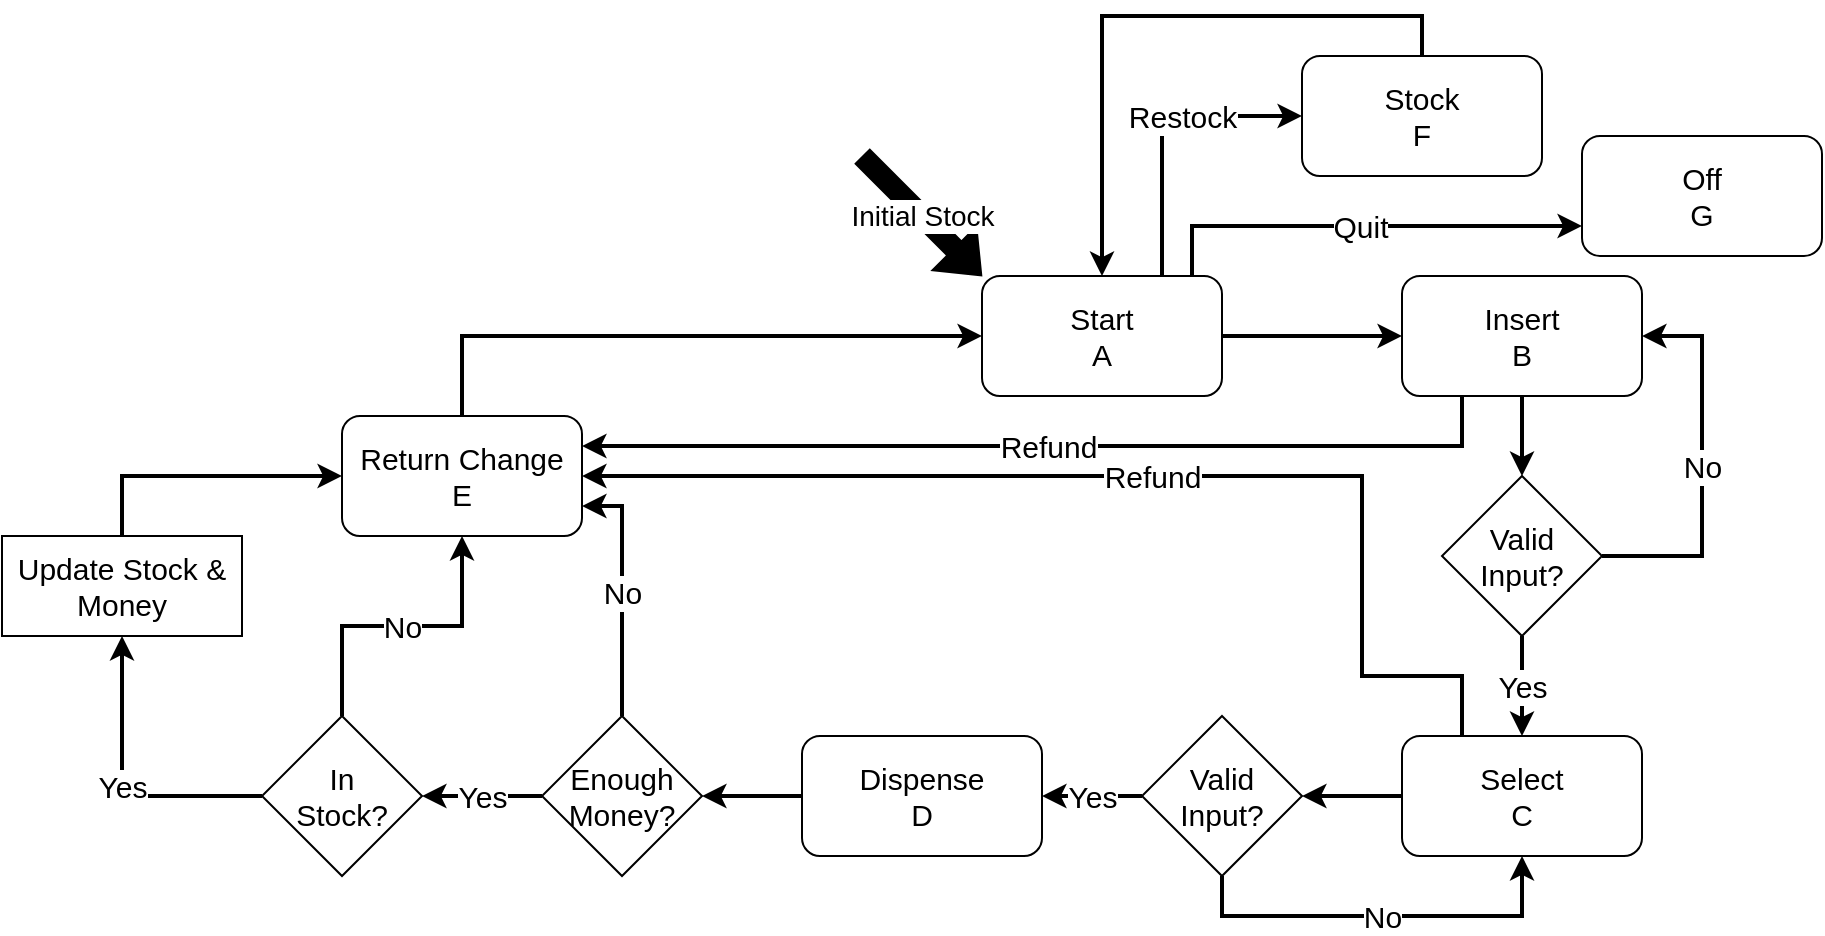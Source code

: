 <mxfile version="22.0.3" type="device">
  <diagram name="Page-1" id="rAL7D_Al8rQIMjxvoCSc">
    <mxGraphModel dx="1948" dy="940" grid="1" gridSize="10" guides="1" tooltips="1" connect="1" arrows="1" fold="1" page="1" pageScale="1" pageWidth="850" pageHeight="1100" math="0" shadow="0">
      <root>
        <mxCell id="0" />
        <mxCell id="1" parent="0" />
        <mxCell id="H48Pn1UmAquOazkaFeYZ-1" value="Initial Stock" style="shape=flexArrow;endArrow=classic;html=1;rounded=0;fillColor=#000000;fontSize=14;" edge="1" parent="1">
          <mxGeometry width="50" height="50" relative="1" as="geometry">
            <mxPoint x="200" y="160" as="sourcePoint" />
            <mxPoint x="260" y="220" as="targetPoint" />
          </mxGeometry>
        </mxCell>
        <mxCell id="H48Pn1UmAquOazkaFeYZ-4" value="Restock" style="edgeStyle=orthogonalEdgeStyle;rounded=0;orthogonalLoop=1;jettySize=auto;html=1;exitX=0.75;exitY=0;exitDx=0;exitDy=0;entryX=0;entryY=0.5;entryDx=0;entryDy=0;fontSize=15;strokeWidth=2;" edge="1" parent="1" source="H48Pn1UmAquOazkaFeYZ-2" target="H48Pn1UmAquOazkaFeYZ-3">
          <mxGeometry x="0.2" relative="1" as="geometry">
            <mxPoint as="offset" />
          </mxGeometry>
        </mxCell>
        <mxCell id="H48Pn1UmAquOazkaFeYZ-7" style="edgeStyle=orthogonalEdgeStyle;rounded=0;orthogonalLoop=1;jettySize=auto;html=1;exitX=1;exitY=0.5;exitDx=0;exitDy=0;entryX=0;entryY=0.5;entryDx=0;entryDy=0;strokeWidth=2;" edge="1" parent="1" source="H48Pn1UmAquOazkaFeYZ-2" target="H48Pn1UmAquOazkaFeYZ-6">
          <mxGeometry relative="1" as="geometry" />
        </mxCell>
        <mxCell id="H48Pn1UmAquOazkaFeYZ-38" value="Quit" style="edgeStyle=orthogonalEdgeStyle;rounded=0;orthogonalLoop=1;jettySize=auto;html=1;exitX=0.875;exitY=0.017;exitDx=0;exitDy=0;entryX=0;entryY=0.75;entryDx=0;entryDy=0;strokeWidth=2;fontSize=15;exitPerimeter=0;" edge="1" parent="1" source="H48Pn1UmAquOazkaFeYZ-2" target="H48Pn1UmAquOazkaFeYZ-36">
          <mxGeometry relative="1" as="geometry" />
        </mxCell>
        <mxCell id="H48Pn1UmAquOazkaFeYZ-2" value="Start&lt;br style=&quot;font-size: 15px;&quot;&gt;A" style="rounded=1;whiteSpace=wrap;html=1;fontSize=15;" vertex="1" parent="1">
          <mxGeometry x="260" y="220" width="120" height="60" as="geometry" />
        </mxCell>
        <mxCell id="H48Pn1UmAquOazkaFeYZ-5" style="edgeStyle=orthogonalEdgeStyle;rounded=0;orthogonalLoop=1;jettySize=auto;html=1;exitX=0.5;exitY=0;exitDx=0;exitDy=0;strokeWidth=2;" edge="1" parent="1" source="H48Pn1UmAquOazkaFeYZ-3" target="H48Pn1UmAquOazkaFeYZ-2">
          <mxGeometry relative="1" as="geometry" />
        </mxCell>
        <mxCell id="H48Pn1UmAquOazkaFeYZ-3" value="Stock&lt;br&gt;F" style="rounded=1;whiteSpace=wrap;html=1;fontSize=15;" vertex="1" parent="1">
          <mxGeometry x="420" y="110" width="120" height="60" as="geometry" />
        </mxCell>
        <mxCell id="H48Pn1UmAquOazkaFeYZ-9" style="edgeStyle=orthogonalEdgeStyle;rounded=0;orthogonalLoop=1;jettySize=auto;html=1;exitX=0.5;exitY=1;exitDx=0;exitDy=0;entryX=0.5;entryY=0;entryDx=0;entryDy=0;strokeWidth=2;" edge="1" parent="1" source="H48Pn1UmAquOazkaFeYZ-6" target="H48Pn1UmAquOazkaFeYZ-8">
          <mxGeometry relative="1" as="geometry" />
        </mxCell>
        <mxCell id="H48Pn1UmAquOazkaFeYZ-28" value="Refund" style="edgeStyle=orthogonalEdgeStyle;rounded=0;orthogonalLoop=1;jettySize=auto;html=1;exitX=0.25;exitY=1;exitDx=0;exitDy=0;entryX=1;entryY=0.25;entryDx=0;entryDy=0;fontSize=15;strokeWidth=2;" edge="1" parent="1" source="H48Pn1UmAquOazkaFeYZ-6" target="H48Pn1UmAquOazkaFeYZ-16">
          <mxGeometry relative="1" as="geometry" />
        </mxCell>
        <mxCell id="H48Pn1UmAquOazkaFeYZ-6" value="Insert&lt;br&gt;B" style="rounded=1;whiteSpace=wrap;html=1;fontSize=15;" vertex="1" parent="1">
          <mxGeometry x="470" y="220" width="120" height="60" as="geometry" />
        </mxCell>
        <mxCell id="H48Pn1UmAquOazkaFeYZ-11" value="No" style="edgeStyle=orthogonalEdgeStyle;rounded=0;orthogonalLoop=1;jettySize=auto;html=1;exitX=1;exitY=0.5;exitDx=0;exitDy=0;entryX=1;entryY=0.5;entryDx=0;entryDy=0;strokeWidth=2;fontSize=15;" edge="1" parent="1" source="H48Pn1UmAquOazkaFeYZ-8" target="H48Pn1UmAquOazkaFeYZ-6">
          <mxGeometry relative="1" as="geometry">
            <Array as="points">
              <mxPoint x="620" y="360" />
              <mxPoint x="620" y="250" />
            </Array>
          </mxGeometry>
        </mxCell>
        <mxCell id="H48Pn1UmAquOazkaFeYZ-12" value="Yes" style="edgeStyle=orthogonalEdgeStyle;rounded=0;orthogonalLoop=1;jettySize=auto;html=1;exitX=0.5;exitY=1;exitDx=0;exitDy=0;fontSize=15;strokeWidth=2;entryX=0.5;entryY=0;entryDx=0;entryDy=0;" edge="1" parent="1" source="H48Pn1UmAquOazkaFeYZ-8" target="H48Pn1UmAquOazkaFeYZ-13">
          <mxGeometry relative="1" as="geometry">
            <mxPoint x="530" y="460" as="targetPoint" />
          </mxGeometry>
        </mxCell>
        <mxCell id="H48Pn1UmAquOazkaFeYZ-8" value="Valid&lt;br style=&quot;font-size: 15px;&quot;&gt;Input?" style="rhombus;whiteSpace=wrap;html=1;fontSize=15;" vertex="1" parent="1">
          <mxGeometry x="490" y="320" width="80" height="80" as="geometry" />
        </mxCell>
        <mxCell id="H48Pn1UmAquOazkaFeYZ-29" value="Refund" style="edgeStyle=orthogonalEdgeStyle;rounded=0;orthogonalLoop=1;jettySize=auto;html=1;exitX=0.25;exitY=0;exitDx=0;exitDy=0;entryX=1;entryY=0.5;entryDx=0;entryDy=0;strokeWidth=2;fontSize=15;" edge="1" parent="1" source="H48Pn1UmAquOazkaFeYZ-13" target="H48Pn1UmAquOazkaFeYZ-16">
          <mxGeometry relative="1" as="geometry">
            <Array as="points">
              <mxPoint x="500" y="420" />
              <mxPoint x="450" y="420" />
              <mxPoint x="450" y="320" />
            </Array>
          </mxGeometry>
        </mxCell>
        <mxCell id="H48Pn1UmAquOazkaFeYZ-31" style="edgeStyle=orthogonalEdgeStyle;rounded=0;orthogonalLoop=1;jettySize=auto;html=1;exitX=0;exitY=0.5;exitDx=0;exitDy=0;strokeWidth=2;" edge="1" parent="1" source="H48Pn1UmAquOazkaFeYZ-13" target="H48Pn1UmAquOazkaFeYZ-30">
          <mxGeometry relative="1" as="geometry" />
        </mxCell>
        <mxCell id="H48Pn1UmAquOazkaFeYZ-13" value="Select&lt;br&gt;C" style="rounded=1;whiteSpace=wrap;html=1;fontSize=15;" vertex="1" parent="1">
          <mxGeometry x="470" y="450" width="120" height="60" as="geometry" />
        </mxCell>
        <mxCell id="H48Pn1UmAquOazkaFeYZ-17" value="No" style="edgeStyle=orthogonalEdgeStyle;rounded=0;orthogonalLoop=1;jettySize=auto;html=1;exitX=0.5;exitY=0;exitDx=0;exitDy=0;entryX=1;entryY=0.75;entryDx=0;entryDy=0;strokeWidth=2;fontSize=15;" edge="1" parent="1" source="H48Pn1UmAquOazkaFeYZ-14" target="H48Pn1UmAquOazkaFeYZ-16">
          <mxGeometry relative="1" as="geometry" />
        </mxCell>
        <mxCell id="H48Pn1UmAquOazkaFeYZ-19" value="Yes" style="edgeStyle=orthogonalEdgeStyle;rounded=0;orthogonalLoop=1;jettySize=auto;html=1;exitX=0;exitY=0.5;exitDx=0;exitDy=0;fontSize=15;strokeWidth=2;" edge="1" parent="1" source="H48Pn1UmAquOazkaFeYZ-14" target="H48Pn1UmAquOazkaFeYZ-18">
          <mxGeometry relative="1" as="geometry" />
        </mxCell>
        <mxCell id="H48Pn1UmAquOazkaFeYZ-14" value="Enough&lt;br&gt;Money?" style="rhombus;whiteSpace=wrap;html=1;fontSize=15;" vertex="1" parent="1">
          <mxGeometry x="40" y="440" width="80" height="80" as="geometry" />
        </mxCell>
        <mxCell id="H48Pn1UmAquOazkaFeYZ-35" style="edgeStyle=orthogonalEdgeStyle;rounded=0;orthogonalLoop=1;jettySize=auto;html=1;exitX=0.5;exitY=0;exitDx=0;exitDy=0;entryX=0;entryY=0.5;entryDx=0;entryDy=0;strokeWidth=2;" edge="1" parent="1" source="H48Pn1UmAquOazkaFeYZ-16" target="H48Pn1UmAquOazkaFeYZ-2">
          <mxGeometry relative="1" as="geometry" />
        </mxCell>
        <mxCell id="H48Pn1UmAquOazkaFeYZ-16" value="Return Change&lt;br&gt;E" style="rounded=1;whiteSpace=wrap;html=1;fontSize=15;" vertex="1" parent="1">
          <mxGeometry x="-60" y="290" width="120" height="60" as="geometry" />
        </mxCell>
        <mxCell id="H48Pn1UmAquOazkaFeYZ-22" value="Yes" style="edgeStyle=orthogonalEdgeStyle;rounded=0;orthogonalLoop=1;jettySize=auto;html=1;exitX=0;exitY=0.5;exitDx=0;exitDy=0;fontSize=15;strokeWidth=2;entryX=0.5;entryY=1;entryDx=0;entryDy=0;" edge="1" parent="1" source="H48Pn1UmAquOazkaFeYZ-18" target="H48Pn1UmAquOazkaFeYZ-27">
          <mxGeometry relative="1" as="geometry">
            <mxPoint x="-220" y="470" as="targetPoint" />
          </mxGeometry>
        </mxCell>
        <mxCell id="H48Pn1UmAquOazkaFeYZ-26" value="No" style="edgeStyle=orthogonalEdgeStyle;rounded=0;orthogonalLoop=1;jettySize=auto;html=1;exitX=0.5;exitY=0;exitDx=0;exitDy=0;entryX=0.5;entryY=1;entryDx=0;entryDy=0;fontSize=15;strokeWidth=2;" edge="1" parent="1" source="H48Pn1UmAquOazkaFeYZ-18" target="H48Pn1UmAquOazkaFeYZ-16">
          <mxGeometry relative="1" as="geometry" />
        </mxCell>
        <mxCell id="H48Pn1UmAquOazkaFeYZ-18" value="In&lt;br&gt;Stock?" style="rhombus;whiteSpace=wrap;html=1;fontSize=15;" vertex="1" parent="1">
          <mxGeometry x="-100" y="440" width="80" height="80" as="geometry" />
        </mxCell>
        <mxCell id="H48Pn1UmAquOazkaFeYZ-24" style="edgeStyle=orthogonalEdgeStyle;rounded=0;orthogonalLoop=1;jettySize=auto;html=1;exitX=0;exitY=0.5;exitDx=0;exitDy=0;entryX=1;entryY=0.5;entryDx=0;entryDy=0;strokeWidth=2;" edge="1" parent="1" source="H48Pn1UmAquOazkaFeYZ-21" target="H48Pn1UmAquOazkaFeYZ-14">
          <mxGeometry relative="1" as="geometry" />
        </mxCell>
        <mxCell id="H48Pn1UmAquOazkaFeYZ-21" value="Dispense&lt;br&gt;D" style="rounded=1;whiteSpace=wrap;html=1;fontSize=15;" vertex="1" parent="1">
          <mxGeometry x="170" y="450" width="120" height="60" as="geometry" />
        </mxCell>
        <mxCell id="H48Pn1UmAquOazkaFeYZ-34" style="edgeStyle=orthogonalEdgeStyle;rounded=0;orthogonalLoop=1;jettySize=auto;html=1;exitX=0.5;exitY=0;exitDx=0;exitDy=0;entryX=0;entryY=0.5;entryDx=0;entryDy=0;strokeWidth=2;" edge="1" parent="1" source="H48Pn1UmAquOazkaFeYZ-27" target="H48Pn1UmAquOazkaFeYZ-16">
          <mxGeometry relative="1" as="geometry" />
        </mxCell>
        <mxCell id="H48Pn1UmAquOazkaFeYZ-27" value="Update Stock &amp;amp; Money" style="rounded=0;whiteSpace=wrap;html=1;fontSize=15;" vertex="1" parent="1">
          <mxGeometry x="-230" y="350" width="120" height="50" as="geometry" />
        </mxCell>
        <mxCell id="H48Pn1UmAquOazkaFeYZ-32" value="No" style="edgeStyle=orthogonalEdgeStyle;rounded=0;orthogonalLoop=1;jettySize=auto;html=1;exitX=0.5;exitY=1;exitDx=0;exitDy=0;entryX=0.5;entryY=1;entryDx=0;entryDy=0;strokeWidth=2;fontSize=15;" edge="1" parent="1" source="H48Pn1UmAquOazkaFeYZ-30" target="H48Pn1UmAquOazkaFeYZ-13">
          <mxGeometry relative="1" as="geometry" />
        </mxCell>
        <mxCell id="H48Pn1UmAquOazkaFeYZ-33" value="Yes" style="edgeStyle=orthogonalEdgeStyle;rounded=0;orthogonalLoop=1;jettySize=auto;html=1;exitX=0;exitY=0.5;exitDx=0;exitDy=0;fontSize=15;strokeWidth=2;" edge="1" parent="1" source="H48Pn1UmAquOazkaFeYZ-30" target="H48Pn1UmAquOazkaFeYZ-21">
          <mxGeometry relative="1" as="geometry" />
        </mxCell>
        <mxCell id="H48Pn1UmAquOazkaFeYZ-30" value="Valid&lt;br style=&quot;font-size: 15px;&quot;&gt;Input?" style="rhombus;whiteSpace=wrap;html=1;fontSize=15;" vertex="1" parent="1">
          <mxGeometry x="340" y="440" width="80" height="80" as="geometry" />
        </mxCell>
        <mxCell id="H48Pn1UmAquOazkaFeYZ-36" value="Off&lt;br&gt;G" style="rounded=1;whiteSpace=wrap;html=1;fontSize=15;" vertex="1" parent="1">
          <mxGeometry x="560" y="150" width="120" height="60" as="geometry" />
        </mxCell>
      </root>
    </mxGraphModel>
  </diagram>
</mxfile>
